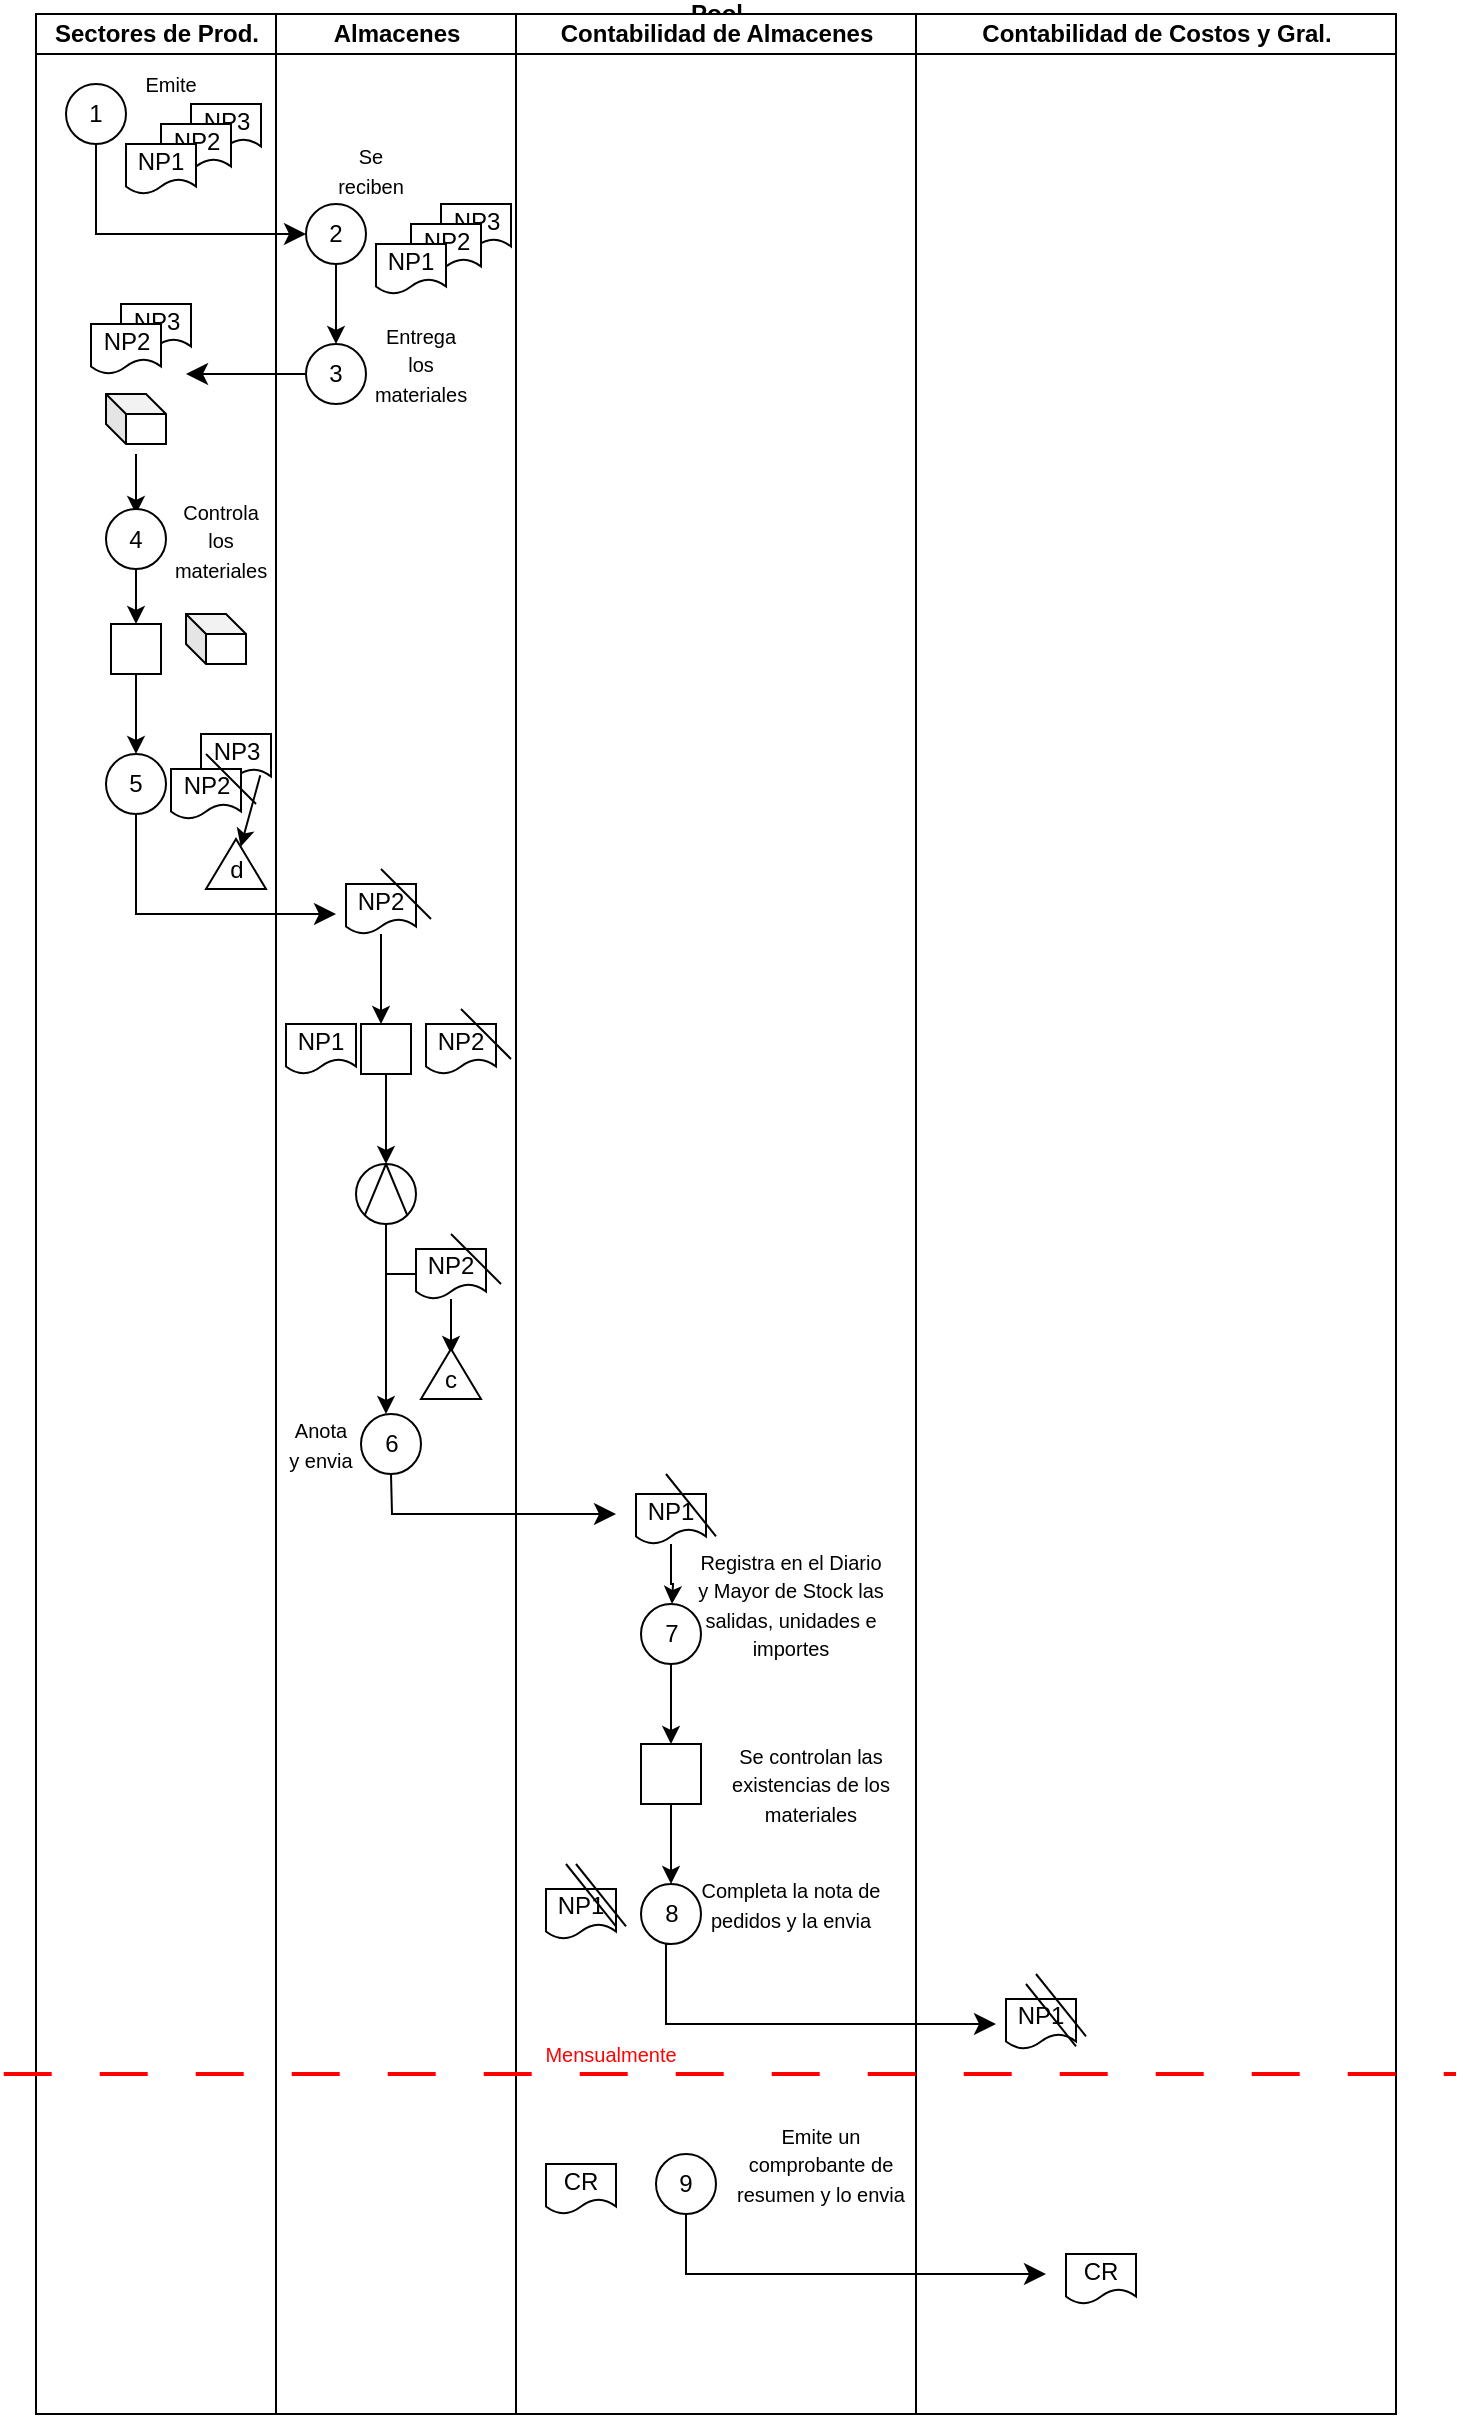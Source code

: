 <mxfile version="22.0.3" type="device">
  <diagram name="Página-1" id="sW1KA7AYZyVYEQ3tkRH6">
    <mxGraphModel dx="503" dy="1904" grid="1" gridSize="5" guides="1" tooltips="1" connect="1" arrows="1" fold="1" page="1" pageScale="1" pageWidth="900" pageHeight="1600" math="0" shadow="0">
      <root>
        <mxCell id="0" />
        <mxCell id="1" parent="0" />
        <mxCell id="k_RozOxkvB2d1GZJaJB8-33" value="Pool" style="swimlane;childLayout=stackLayout;resizeParent=1;resizeParentMax=0;startSize=0;html=1;" parent="1" vertex="1">
          <mxGeometry x="30" y="5" width="680" height="1200" as="geometry" />
        </mxCell>
        <mxCell id="k_RozOxkvB2d1GZJaJB8-34" value="Sectores de Prod." style="swimlane;startSize=20;html=1;" parent="k_RozOxkvB2d1GZJaJB8-33" vertex="1">
          <mxGeometry width="120" height="1200" as="geometry" />
        </mxCell>
        <mxCell id="JJXoWRjUlbfeYxnv3nY6-1" value="1" style="ellipse;whiteSpace=wrap;html=1;aspect=fixed;" vertex="1" parent="k_RozOxkvB2d1GZJaJB8-34">
          <mxGeometry x="15" y="35" width="30" height="30" as="geometry" />
        </mxCell>
        <mxCell id="JJXoWRjUlbfeYxnv3nY6-2" value="&lt;font style=&quot;font-size: 10px;&quot;&gt;Emite&lt;/font&gt;" style="text;html=1;strokeColor=none;fillColor=none;align=center;verticalAlign=middle;whiteSpace=wrap;rounded=0;" vertex="1" parent="k_RozOxkvB2d1GZJaJB8-34">
          <mxGeometry x="50" y="30" width="35" height="10" as="geometry" />
        </mxCell>
        <mxCell id="JJXoWRjUlbfeYxnv3nY6-3" value="NP3" style="shape=document;whiteSpace=wrap;html=1;boundedLbl=1;" vertex="1" parent="k_RozOxkvB2d1GZJaJB8-34">
          <mxGeometry x="77.5" y="45" width="35" height="25" as="geometry" />
        </mxCell>
        <mxCell id="JJXoWRjUlbfeYxnv3nY6-4" value="NP2" style="shape=document;whiteSpace=wrap;html=1;boundedLbl=1;" vertex="1" parent="k_RozOxkvB2d1GZJaJB8-34">
          <mxGeometry x="62.5" y="55" width="35" height="25" as="geometry" />
        </mxCell>
        <mxCell id="JJXoWRjUlbfeYxnv3nY6-5" value="NP1" style="shape=document;whiteSpace=wrap;html=1;boundedLbl=1;" vertex="1" parent="k_RozOxkvB2d1GZJaJB8-34">
          <mxGeometry x="45" y="65" width="35" height="25" as="geometry" />
        </mxCell>
        <mxCell id="JJXoWRjUlbfeYxnv3nY6-13" value="" style="edgeStyle=elbowEdgeStyle;elbow=horizontal;endArrow=classic;html=1;curved=0;rounded=0;endSize=8;startSize=8;exitX=0;exitY=0.5;exitDx=0;exitDy=0;" edge="1" parent="k_RozOxkvB2d1GZJaJB8-34" source="JJXoWRjUlbfeYxnv3nY6-14">
          <mxGeometry width="50" height="50" relative="1" as="geometry">
            <mxPoint x="150" y="205" as="sourcePoint" />
            <mxPoint x="75" y="180" as="targetPoint" />
          </mxGeometry>
        </mxCell>
        <mxCell id="JJXoWRjUlbfeYxnv3nY6-18" value="NP3" style="shape=document;whiteSpace=wrap;html=1;boundedLbl=1;" vertex="1" parent="k_RozOxkvB2d1GZJaJB8-34">
          <mxGeometry x="42.5" y="145" width="35" height="25" as="geometry" />
        </mxCell>
        <mxCell id="JJXoWRjUlbfeYxnv3nY6-19" value="NP2" style="shape=document;whiteSpace=wrap;html=1;boundedLbl=1;" vertex="1" parent="k_RozOxkvB2d1GZJaJB8-34">
          <mxGeometry x="27.5" y="155" width="35" height="25" as="geometry" />
        </mxCell>
        <mxCell id="JJXoWRjUlbfeYxnv3nY6-21" style="edgeStyle=orthogonalEdgeStyle;rounded=0;orthogonalLoop=1;jettySize=auto;html=1;" edge="1" parent="k_RozOxkvB2d1GZJaJB8-34">
          <mxGeometry relative="1" as="geometry">
            <mxPoint x="50" y="250" as="targetPoint" />
            <mxPoint x="50" y="220" as="sourcePoint" />
          </mxGeometry>
        </mxCell>
        <mxCell id="JJXoWRjUlbfeYxnv3nY6-20" value="" style="shape=cube;whiteSpace=wrap;html=1;boundedLbl=1;backgroundOutline=1;darkOpacity=0.05;darkOpacity2=0.1;size=10;" vertex="1" parent="k_RozOxkvB2d1GZJaJB8-34">
          <mxGeometry x="35" y="190" width="30" height="25" as="geometry" />
        </mxCell>
        <mxCell id="JJXoWRjUlbfeYxnv3nY6-29" style="edgeStyle=orthogonalEdgeStyle;rounded=0;orthogonalLoop=1;jettySize=auto;html=1;" edge="1" parent="k_RozOxkvB2d1GZJaJB8-34" source="JJXoWRjUlbfeYxnv3nY6-22">
          <mxGeometry relative="1" as="geometry">
            <mxPoint x="50" y="370" as="targetPoint" />
          </mxGeometry>
        </mxCell>
        <mxCell id="JJXoWRjUlbfeYxnv3nY6-22" value="" style="whiteSpace=wrap;html=1;aspect=fixed;" vertex="1" parent="k_RozOxkvB2d1GZJaJB8-34">
          <mxGeometry x="37.5" y="305" width="25" height="25" as="geometry" />
        </mxCell>
        <mxCell id="JJXoWRjUlbfeYxnv3nY6-25" value="&lt;font style=&quot;font-size: 10px;&quot;&gt;Controla los materiales&lt;/font&gt;" style="text;html=1;strokeColor=none;fillColor=none;align=center;verticalAlign=middle;whiteSpace=wrap;rounded=0;" vertex="1" parent="k_RozOxkvB2d1GZJaJB8-34">
          <mxGeometry x="75" y="257.5" width="35" height="10" as="geometry" />
        </mxCell>
        <mxCell id="JJXoWRjUlbfeYxnv3nY6-27" style="edgeStyle=orthogonalEdgeStyle;rounded=0;orthogonalLoop=1;jettySize=auto;html=1;entryX=0.5;entryY=0;entryDx=0;entryDy=0;" edge="1" parent="k_RozOxkvB2d1GZJaJB8-34" source="JJXoWRjUlbfeYxnv3nY6-26" target="JJXoWRjUlbfeYxnv3nY6-22">
          <mxGeometry relative="1" as="geometry" />
        </mxCell>
        <mxCell id="JJXoWRjUlbfeYxnv3nY6-26" value="4" style="ellipse;whiteSpace=wrap;html=1;aspect=fixed;" vertex="1" parent="k_RozOxkvB2d1GZJaJB8-34">
          <mxGeometry x="35" y="247.5" width="30" height="30" as="geometry" />
        </mxCell>
        <mxCell id="JJXoWRjUlbfeYxnv3nY6-28" value="" style="shape=cube;whiteSpace=wrap;html=1;boundedLbl=1;backgroundOutline=1;darkOpacity=0.05;darkOpacity2=0.1;size=10;" vertex="1" parent="k_RozOxkvB2d1GZJaJB8-34">
          <mxGeometry x="75" y="300" width="30" height="25" as="geometry" />
        </mxCell>
        <mxCell id="JJXoWRjUlbfeYxnv3nY6-30" value="5" style="ellipse;whiteSpace=wrap;html=1;aspect=fixed;" vertex="1" parent="k_RozOxkvB2d1GZJaJB8-34">
          <mxGeometry x="35" y="370" width="30" height="30" as="geometry" />
        </mxCell>
        <mxCell id="JJXoWRjUlbfeYxnv3nY6-31" value="NP3" style="shape=document;whiteSpace=wrap;html=1;boundedLbl=1;" vertex="1" parent="k_RozOxkvB2d1GZJaJB8-34">
          <mxGeometry x="82.5" y="360" width="35" height="25" as="geometry" />
        </mxCell>
        <mxCell id="JJXoWRjUlbfeYxnv3nY6-32" value="NP2" style="shape=document;whiteSpace=wrap;html=1;boundedLbl=1;" vertex="1" parent="k_RozOxkvB2d1GZJaJB8-34">
          <mxGeometry x="67.5" y="377.5" width="35" height="25" as="geometry" />
        </mxCell>
        <mxCell id="JJXoWRjUlbfeYxnv3nY6-34" value="" style="triangle;whiteSpace=wrap;html=1;rotation=-90;" vertex="1" parent="k_RozOxkvB2d1GZJaJB8-34">
          <mxGeometry x="87.5" y="410" width="25" height="30" as="geometry" />
        </mxCell>
        <mxCell id="JJXoWRjUlbfeYxnv3nY6-33" value="" style="endArrow=classic;html=1;rounded=0;exitX=0.847;exitY=0.826;exitDx=0;exitDy=0;exitPerimeter=0;" edge="1" parent="k_RozOxkvB2d1GZJaJB8-34" source="JJXoWRjUlbfeYxnv3nY6-31" target="JJXoWRjUlbfeYxnv3nY6-34">
          <mxGeometry width="50" height="50" relative="1" as="geometry">
            <mxPoint x="185" y="440" as="sourcePoint" />
            <mxPoint x="95" y="420" as="targetPoint" />
          </mxGeometry>
        </mxCell>
        <mxCell id="JJXoWRjUlbfeYxnv3nY6-35" value="d" style="text;html=1;strokeColor=none;fillColor=none;align=center;verticalAlign=middle;whiteSpace=wrap;rounded=0;" vertex="1" parent="k_RozOxkvB2d1GZJaJB8-34">
          <mxGeometry x="87.5" y="425" width="25" height="5" as="geometry" />
        </mxCell>
        <mxCell id="JJXoWRjUlbfeYxnv3nY6-36" value="" style="endArrow=none;html=1;rounded=0;" edge="1" parent="k_RozOxkvB2d1GZJaJB8-34">
          <mxGeometry width="50" height="50" relative="1" as="geometry">
            <mxPoint x="110" y="395" as="sourcePoint" />
            <mxPoint x="85" y="370" as="targetPoint" />
          </mxGeometry>
        </mxCell>
        <mxCell id="k_RozOxkvB2d1GZJaJB8-35" value="Almacenes" style="swimlane;startSize=20;html=1;" parent="k_RozOxkvB2d1GZJaJB8-33" vertex="1">
          <mxGeometry x="120" width="120" height="1200" as="geometry" />
        </mxCell>
        <mxCell id="JJXoWRjUlbfeYxnv3nY6-15" style="edgeStyle=orthogonalEdgeStyle;rounded=0;orthogonalLoop=1;jettySize=auto;html=1;entryX=0.5;entryY=0;entryDx=0;entryDy=0;" edge="1" parent="k_RozOxkvB2d1GZJaJB8-35" source="JJXoWRjUlbfeYxnv3nY6-7" target="JJXoWRjUlbfeYxnv3nY6-14">
          <mxGeometry relative="1" as="geometry" />
        </mxCell>
        <mxCell id="JJXoWRjUlbfeYxnv3nY6-7" value="2" style="ellipse;whiteSpace=wrap;html=1;aspect=fixed;" vertex="1" parent="k_RozOxkvB2d1GZJaJB8-35">
          <mxGeometry x="15" y="95" width="30" height="30" as="geometry" />
        </mxCell>
        <mxCell id="JJXoWRjUlbfeYxnv3nY6-8" value="&lt;font style=&quot;font-size: 10px;&quot;&gt;Se reciben&lt;/font&gt;" style="text;html=1;strokeColor=none;fillColor=none;align=center;verticalAlign=middle;whiteSpace=wrap;rounded=0;" vertex="1" parent="k_RozOxkvB2d1GZJaJB8-35">
          <mxGeometry x="30" y="72.5" width="35" height="10" as="geometry" />
        </mxCell>
        <mxCell id="JJXoWRjUlbfeYxnv3nY6-9" value="NP3" style="shape=document;whiteSpace=wrap;html=1;boundedLbl=1;" vertex="1" parent="k_RozOxkvB2d1GZJaJB8-35">
          <mxGeometry x="82.5" y="95" width="35" height="25" as="geometry" />
        </mxCell>
        <mxCell id="JJXoWRjUlbfeYxnv3nY6-10" value="NP2" style="shape=document;whiteSpace=wrap;html=1;boundedLbl=1;" vertex="1" parent="k_RozOxkvB2d1GZJaJB8-35">
          <mxGeometry x="67.5" y="105" width="35" height="25" as="geometry" />
        </mxCell>
        <mxCell id="JJXoWRjUlbfeYxnv3nY6-11" value="NP1" style="shape=document;whiteSpace=wrap;html=1;boundedLbl=1;" vertex="1" parent="k_RozOxkvB2d1GZJaJB8-35">
          <mxGeometry x="50" y="115" width="35" height="25" as="geometry" />
        </mxCell>
        <mxCell id="JJXoWRjUlbfeYxnv3nY6-14" value="3" style="ellipse;whiteSpace=wrap;html=1;aspect=fixed;" vertex="1" parent="k_RozOxkvB2d1GZJaJB8-35">
          <mxGeometry x="15" y="165" width="30" height="30" as="geometry" />
        </mxCell>
        <mxCell id="JJXoWRjUlbfeYxnv3nY6-16" value="&lt;font style=&quot;font-size: 10px;&quot;&gt;Entrega los materiales&lt;/font&gt;" style="text;html=1;strokeColor=none;fillColor=none;align=center;verticalAlign=middle;whiteSpace=wrap;rounded=0;" vertex="1" parent="k_RozOxkvB2d1GZJaJB8-35">
          <mxGeometry x="55" y="170" width="35" height="10" as="geometry" />
        </mxCell>
        <mxCell id="JJXoWRjUlbfeYxnv3nY6-49" style="edgeStyle=orthogonalEdgeStyle;rounded=0;orthogonalLoop=1;jettySize=auto;html=1;" edge="1" parent="k_RozOxkvB2d1GZJaJB8-35" source="JJXoWRjUlbfeYxnv3nY6-42">
          <mxGeometry relative="1" as="geometry">
            <mxPoint x="55" y="575" as="targetPoint" />
          </mxGeometry>
        </mxCell>
        <mxCell id="JJXoWRjUlbfeYxnv3nY6-42" value="" style="whiteSpace=wrap;html=1;aspect=fixed;" vertex="1" parent="k_RozOxkvB2d1GZJaJB8-35">
          <mxGeometry x="42.5" y="505" width="25" height="25" as="geometry" />
        </mxCell>
        <mxCell id="JJXoWRjUlbfeYxnv3nY6-46" style="edgeStyle=orthogonalEdgeStyle;rounded=0;orthogonalLoop=1;jettySize=auto;html=1;" edge="1" parent="k_RozOxkvB2d1GZJaJB8-35" source="JJXoWRjUlbfeYxnv3nY6-43">
          <mxGeometry relative="1" as="geometry">
            <mxPoint x="87.5" y="670" as="targetPoint" />
          </mxGeometry>
        </mxCell>
        <mxCell id="JJXoWRjUlbfeYxnv3nY6-43" value="NP2" style="shape=document;whiteSpace=wrap;html=1;boundedLbl=1;" vertex="1" parent="k_RozOxkvB2d1GZJaJB8-35">
          <mxGeometry x="70" y="617.5" width="35" height="25" as="geometry" />
        </mxCell>
        <mxCell id="JJXoWRjUlbfeYxnv3nY6-44" value="" style="endArrow=none;html=1;rounded=0;" edge="1" parent="k_RozOxkvB2d1GZJaJB8-35">
          <mxGeometry width="50" height="50" relative="1" as="geometry">
            <mxPoint x="112.5" y="635" as="sourcePoint" />
            <mxPoint x="87.5" y="610" as="targetPoint" />
          </mxGeometry>
        </mxCell>
        <mxCell id="JJXoWRjUlbfeYxnv3nY6-45" value="NP1" style="shape=document;whiteSpace=wrap;html=1;boundedLbl=1;" vertex="1" parent="k_RozOxkvB2d1GZJaJB8-35">
          <mxGeometry x="5" y="505" width="35" height="25" as="geometry" />
        </mxCell>
        <mxCell id="JJXoWRjUlbfeYxnv3nY6-47" value="" style="triangle;whiteSpace=wrap;html=1;rotation=-90;" vertex="1" parent="k_RozOxkvB2d1GZJaJB8-35">
          <mxGeometry x="75" y="665" width="25" height="30" as="geometry" />
        </mxCell>
        <mxCell id="JJXoWRjUlbfeYxnv3nY6-48" value="c" style="text;html=1;strokeColor=none;fillColor=none;align=center;verticalAlign=middle;whiteSpace=wrap;rounded=0;" vertex="1" parent="k_RozOxkvB2d1GZJaJB8-35">
          <mxGeometry x="75" y="680" width="25" height="5" as="geometry" />
        </mxCell>
        <mxCell id="JJXoWRjUlbfeYxnv3nY6-53" style="edgeStyle=orthogonalEdgeStyle;rounded=0;orthogonalLoop=1;jettySize=auto;html=1;" edge="1" parent="k_RozOxkvB2d1GZJaJB8-35" source="JJXoWRjUlbfeYxnv3nY6-50">
          <mxGeometry relative="1" as="geometry">
            <mxPoint x="55" y="700" as="targetPoint" />
          </mxGeometry>
        </mxCell>
        <mxCell id="JJXoWRjUlbfeYxnv3nY6-50" value="" style="ellipse;whiteSpace=wrap;html=1;aspect=fixed;" vertex="1" parent="k_RozOxkvB2d1GZJaJB8-35">
          <mxGeometry x="40" y="575" width="30" height="30" as="geometry" />
        </mxCell>
        <mxCell id="JJXoWRjUlbfeYxnv3nY6-51" value="" style="endArrow=none;html=1;rounded=0;entryX=0.5;entryY=0;entryDx=0;entryDy=0;exitX=0;exitY=1;exitDx=0;exitDy=0;" edge="1" parent="k_RozOxkvB2d1GZJaJB8-35" source="JJXoWRjUlbfeYxnv3nY6-50" target="JJXoWRjUlbfeYxnv3nY6-50">
          <mxGeometry width="50" height="50" relative="1" as="geometry">
            <mxPoint x="65" y="555" as="sourcePoint" />
            <mxPoint x="115" y="505" as="targetPoint" />
          </mxGeometry>
        </mxCell>
        <mxCell id="JJXoWRjUlbfeYxnv3nY6-52" value="" style="endArrow=none;html=1;rounded=0;entryX=0.5;entryY=0;entryDx=0;entryDy=0;exitX=1;exitY=1;exitDx=0;exitDy=0;" edge="1" parent="k_RozOxkvB2d1GZJaJB8-35" source="JJXoWRjUlbfeYxnv3nY6-50" target="JJXoWRjUlbfeYxnv3nY6-50">
          <mxGeometry width="50" height="50" relative="1" as="geometry">
            <mxPoint x="65" y="555" as="sourcePoint" />
            <mxPoint x="115" y="505" as="targetPoint" />
          </mxGeometry>
        </mxCell>
        <mxCell id="JJXoWRjUlbfeYxnv3nY6-55" value="6" style="ellipse;whiteSpace=wrap;html=1;aspect=fixed;" vertex="1" parent="k_RozOxkvB2d1GZJaJB8-35">
          <mxGeometry x="42.5" y="700" width="30" height="30" as="geometry" />
        </mxCell>
        <mxCell id="JJXoWRjUlbfeYxnv3nY6-56" value="&lt;font style=&quot;font-size: 10px;&quot;&gt;Anota y envia&lt;/font&gt;" style="text;html=1;strokeColor=none;fillColor=none;align=center;verticalAlign=middle;whiteSpace=wrap;rounded=0;" vertex="1" parent="k_RozOxkvB2d1GZJaJB8-35">
          <mxGeometry x="5" y="710" width="35" height="10" as="geometry" />
        </mxCell>
        <mxCell id="JJXoWRjUlbfeYxnv3nY6-60" value="NP2" style="shape=document;whiteSpace=wrap;html=1;boundedLbl=1;" vertex="1" parent="k_RozOxkvB2d1GZJaJB8-35">
          <mxGeometry x="75" y="505" width="35" height="25" as="geometry" />
        </mxCell>
        <mxCell id="JJXoWRjUlbfeYxnv3nY6-61" value="" style="endArrow=none;html=1;rounded=0;" edge="1" parent="k_RozOxkvB2d1GZJaJB8-35">
          <mxGeometry width="50" height="50" relative="1" as="geometry">
            <mxPoint x="117.5" y="522.5" as="sourcePoint" />
            <mxPoint x="92.5" y="497.5" as="targetPoint" />
          </mxGeometry>
        </mxCell>
        <mxCell id="k_RozOxkvB2d1GZJaJB8-36" value="Contabilidad de Almacenes" style="swimlane;startSize=20;html=1;" parent="k_RozOxkvB2d1GZJaJB8-33" vertex="1">
          <mxGeometry x="240" width="200" height="1200" as="geometry" />
        </mxCell>
        <mxCell id="JJXoWRjUlbfeYxnv3nY6-125" style="edgeStyle=orthogonalEdgeStyle;rounded=0;orthogonalLoop=1;jettySize=auto;html=1;" edge="1" parent="k_RozOxkvB2d1GZJaJB8-36" source="JJXoWRjUlbfeYxnv3nY6-58">
          <mxGeometry relative="1" as="geometry">
            <mxPoint x="77.5" y="865" as="targetPoint" />
          </mxGeometry>
        </mxCell>
        <mxCell id="JJXoWRjUlbfeYxnv3nY6-58" value="7" style="ellipse;whiteSpace=wrap;html=1;aspect=fixed;" vertex="1" parent="k_RozOxkvB2d1GZJaJB8-36">
          <mxGeometry x="62.5" y="795" width="30" height="30" as="geometry" />
        </mxCell>
        <mxCell id="JJXoWRjUlbfeYxnv3nY6-124" style="edgeStyle=orthogonalEdgeStyle;rounded=0;orthogonalLoop=1;jettySize=auto;html=1;" edge="1" parent="k_RozOxkvB2d1GZJaJB8-36" source="JJXoWRjUlbfeYxnv3nY6-123">
          <mxGeometry relative="1" as="geometry">
            <mxPoint x="78" y="795" as="targetPoint" />
          </mxGeometry>
        </mxCell>
        <mxCell id="JJXoWRjUlbfeYxnv3nY6-123" value="NP1" style="shape=document;whiteSpace=wrap;html=1;boundedLbl=1;" vertex="1" parent="k_RozOxkvB2d1GZJaJB8-36">
          <mxGeometry x="60" y="740" width="35" height="25" as="geometry" />
        </mxCell>
        <mxCell id="JJXoWRjUlbfeYxnv3nY6-59" value="&lt;font style=&quot;font-size: 10px;&quot;&gt;Registra en el Diario y Mayor de Stock las salidas, unidades e importes&lt;/font&gt;" style="text;html=1;strokeColor=none;fillColor=none;align=center;verticalAlign=middle;whiteSpace=wrap;rounded=0;" vertex="1" parent="k_RozOxkvB2d1GZJaJB8-36">
          <mxGeometry x="90" y="790" width="95" height="10" as="geometry" />
        </mxCell>
        <mxCell id="JJXoWRjUlbfeYxnv3nY6-128" style="edgeStyle=orthogonalEdgeStyle;rounded=0;orthogonalLoop=1;jettySize=auto;html=1;" edge="1" parent="k_RozOxkvB2d1GZJaJB8-36" source="JJXoWRjUlbfeYxnv3nY6-126">
          <mxGeometry relative="1" as="geometry">
            <mxPoint x="77.5" y="935" as="targetPoint" />
          </mxGeometry>
        </mxCell>
        <mxCell id="JJXoWRjUlbfeYxnv3nY6-126" value="" style="whiteSpace=wrap;html=1;aspect=fixed;" vertex="1" parent="k_RozOxkvB2d1GZJaJB8-36">
          <mxGeometry x="62.5" y="865" width="30" height="30" as="geometry" />
        </mxCell>
        <mxCell id="JJXoWRjUlbfeYxnv3nY6-127" value="&lt;font style=&quot;font-size: 10px;&quot;&gt;Se controlan las existencias de los materiales&lt;/font&gt;" style="text;html=1;strokeColor=none;fillColor=none;align=center;verticalAlign=middle;whiteSpace=wrap;rounded=0;" vertex="1" parent="k_RozOxkvB2d1GZJaJB8-36">
          <mxGeometry x="100" y="880" width="95" height="10" as="geometry" />
        </mxCell>
        <mxCell id="JJXoWRjUlbfeYxnv3nY6-129" value="8" style="ellipse;whiteSpace=wrap;html=1;aspect=fixed;" vertex="1" parent="k_RozOxkvB2d1GZJaJB8-36">
          <mxGeometry x="62.5" y="935" width="30" height="30" as="geometry" />
        </mxCell>
        <mxCell id="JJXoWRjUlbfeYxnv3nY6-130" value="&lt;font style=&quot;font-size: 10px;&quot;&gt;Completa la nota de pedidos y la envia&lt;/font&gt;" style="text;html=1;strokeColor=none;fillColor=none;align=center;verticalAlign=middle;whiteSpace=wrap;rounded=0;" vertex="1" parent="k_RozOxkvB2d1GZJaJB8-36">
          <mxGeometry x="90" y="940" width="95" height="10" as="geometry" />
        </mxCell>
        <mxCell id="JJXoWRjUlbfeYxnv3nY6-131" value="NP1" style="shape=document;whiteSpace=wrap;html=1;boundedLbl=1;" vertex="1" parent="k_RozOxkvB2d1GZJaJB8-36">
          <mxGeometry x="15" y="937.5" width="35" height="25" as="geometry" />
        </mxCell>
        <mxCell id="JJXoWRjUlbfeYxnv3nY6-136" value="" style="endArrow=none;html=1;rounded=0;" edge="1" parent="k_RozOxkvB2d1GZJaJB8-36">
          <mxGeometry width="50" height="50" relative="1" as="geometry">
            <mxPoint x="25" y="925" as="sourcePoint" />
            <mxPoint x="50" y="956.143" as="targetPoint" />
          </mxGeometry>
        </mxCell>
        <mxCell id="JJXoWRjUlbfeYxnv3nY6-138" value="" style="endArrow=none;html=1;rounded=0;" edge="1" parent="k_RozOxkvB2d1GZJaJB8-36">
          <mxGeometry width="50" height="50" relative="1" as="geometry">
            <mxPoint x="75" y="730" as="sourcePoint" />
            <mxPoint x="100" y="761.143" as="targetPoint" />
          </mxGeometry>
        </mxCell>
        <mxCell id="JJXoWRjUlbfeYxnv3nY6-139" value="9" style="ellipse;whiteSpace=wrap;html=1;aspect=fixed;" vertex="1" parent="k_RozOxkvB2d1GZJaJB8-36">
          <mxGeometry x="70" y="1070" width="30" height="30" as="geometry" />
        </mxCell>
        <mxCell id="JJXoWRjUlbfeYxnv3nY6-140" value="&lt;font style=&quot;font-size: 10px;&quot;&gt;Emite un comprobante de resumen y lo envia&lt;/font&gt;" style="text;html=1;strokeColor=none;fillColor=none;align=center;verticalAlign=middle;whiteSpace=wrap;rounded=0;" vertex="1" parent="k_RozOxkvB2d1GZJaJB8-36">
          <mxGeometry x="105" y="1070" width="95" height="10" as="geometry" />
        </mxCell>
        <mxCell id="JJXoWRjUlbfeYxnv3nY6-141" value="CR" style="shape=document;whiteSpace=wrap;html=1;boundedLbl=1;" vertex="1" parent="k_RozOxkvB2d1GZJaJB8-36">
          <mxGeometry x="15" y="1075" width="35" height="25" as="geometry" />
        </mxCell>
        <mxCell id="JJXoWRjUlbfeYxnv3nY6-147" value="&lt;font color=&quot;#fb0404&quot; style=&quot;font-size: 10px;&quot;&gt;Mensualmente&lt;/font&gt;" style="text;html=1;strokeColor=none;fillColor=none;align=center;verticalAlign=middle;whiteSpace=wrap;rounded=0;" vertex="1" parent="k_RozOxkvB2d1GZJaJB8-36">
          <mxGeometry y="1015" width="95" height="10" as="geometry" />
        </mxCell>
        <mxCell id="k_RozOxkvB2d1GZJaJB8-38" value="Contabilidad de Costos y Gral." style="swimlane;startSize=20;html=1;" parent="k_RozOxkvB2d1GZJaJB8-33" vertex="1">
          <mxGeometry x="440" width="240" height="1200" as="geometry" />
        </mxCell>
        <mxCell id="JJXoWRjUlbfeYxnv3nY6-134" value="NP1" style="shape=document;whiteSpace=wrap;html=1;boundedLbl=1;" vertex="1" parent="k_RozOxkvB2d1GZJaJB8-38">
          <mxGeometry x="45" y="992.5" width="35" height="25" as="geometry" />
        </mxCell>
        <mxCell id="JJXoWRjUlbfeYxnv3nY6-135" value="" style="endArrow=none;html=1;rounded=0;" edge="1" parent="k_RozOxkvB2d1GZJaJB8-38">
          <mxGeometry width="50" height="50" relative="1" as="geometry">
            <mxPoint x="60" y="980" as="sourcePoint" />
            <mxPoint x="85" y="1011.143" as="targetPoint" />
          </mxGeometry>
        </mxCell>
        <mxCell id="JJXoWRjUlbfeYxnv3nY6-137" value="" style="endArrow=none;html=1;rounded=0;" edge="1" parent="k_RozOxkvB2d1GZJaJB8-38">
          <mxGeometry width="50" height="50" relative="1" as="geometry">
            <mxPoint x="55" y="985" as="sourcePoint" />
            <mxPoint x="80" y="1016.143" as="targetPoint" />
          </mxGeometry>
        </mxCell>
        <mxCell id="JJXoWRjUlbfeYxnv3nY6-145" value="CR" style="shape=document;whiteSpace=wrap;html=1;boundedLbl=1;" vertex="1" parent="k_RozOxkvB2d1GZJaJB8-38">
          <mxGeometry x="75" y="1120" width="35" height="25" as="geometry" />
        </mxCell>
        <mxCell id="JJXoWRjUlbfeYxnv3nY6-6" value="" style="edgeStyle=elbowEdgeStyle;elbow=horizontal;endArrow=classic;html=1;curved=0;rounded=0;endSize=8;startSize=8;exitX=0.5;exitY=1;exitDx=0;exitDy=0;entryX=0;entryY=0.5;entryDx=0;entryDy=0;" edge="1" parent="k_RozOxkvB2d1GZJaJB8-33" source="JJXoWRjUlbfeYxnv3nY6-1" target="JJXoWRjUlbfeYxnv3nY6-7">
          <mxGeometry width="50" height="50" relative="1" as="geometry">
            <mxPoint x="185" y="95" as="sourcePoint" />
            <mxPoint x="160" y="110" as="targetPoint" />
            <Array as="points">
              <mxPoint x="30" y="90" />
            </Array>
          </mxGeometry>
        </mxCell>
        <mxCell id="JJXoWRjUlbfeYxnv3nY6-37" value="" style="edgeStyle=elbowEdgeStyle;elbow=horizontal;endArrow=classic;html=1;curved=0;rounded=0;endSize=8;startSize=8;exitX=0.5;exitY=1;exitDx=0;exitDy=0;" edge="1" parent="1" source="JJXoWRjUlbfeYxnv3nY6-30">
          <mxGeometry width="50" height="50" relative="1" as="geometry">
            <mxPoint x="215" y="445" as="sourcePoint" />
            <mxPoint x="180" y="455" as="targetPoint" />
            <Array as="points">
              <mxPoint x="80" y="435" />
            </Array>
          </mxGeometry>
        </mxCell>
        <mxCell id="JJXoWRjUlbfeYxnv3nY6-40" style="edgeStyle=orthogonalEdgeStyle;rounded=0;orthogonalLoop=1;jettySize=auto;html=1;" edge="1" parent="1" source="JJXoWRjUlbfeYxnv3nY6-38">
          <mxGeometry relative="1" as="geometry">
            <mxPoint x="202.5" y="510" as="targetPoint" />
          </mxGeometry>
        </mxCell>
        <mxCell id="JJXoWRjUlbfeYxnv3nY6-38" value="NP2" style="shape=document;whiteSpace=wrap;html=1;boundedLbl=1;" vertex="1" parent="1">
          <mxGeometry x="185" y="440" width="35" height="25" as="geometry" />
        </mxCell>
        <mxCell id="JJXoWRjUlbfeYxnv3nY6-39" value="" style="endArrow=none;html=1;rounded=0;" edge="1" parent="1">
          <mxGeometry width="50" height="50" relative="1" as="geometry">
            <mxPoint x="227.5" y="457.5" as="sourcePoint" />
            <mxPoint x="202.5" y="432.5" as="targetPoint" />
          </mxGeometry>
        </mxCell>
        <mxCell id="JJXoWRjUlbfeYxnv3nY6-54" value="" style="endArrow=none;html=1;rounded=0;entryX=0;entryY=0.5;entryDx=0;entryDy=0;" edge="1" parent="1" target="JJXoWRjUlbfeYxnv3nY6-43">
          <mxGeometry width="50" height="50" relative="1" as="geometry">
            <mxPoint x="205" y="635" as="sourcePoint" />
            <mxPoint x="265" y="610" as="targetPoint" />
          </mxGeometry>
        </mxCell>
        <mxCell id="JJXoWRjUlbfeYxnv3nY6-57" value="" style="edgeStyle=elbowEdgeStyle;elbow=horizontal;endArrow=classic;html=1;curved=0;rounded=0;endSize=8;startSize=8;exitX=0.5;exitY=1;exitDx=0;exitDy=0;" edge="1" parent="1" source="JJXoWRjUlbfeYxnv3nY6-55">
          <mxGeometry width="50" height="50" relative="1" as="geometry">
            <mxPoint x="215" y="775" as="sourcePoint" />
            <mxPoint x="320" y="755" as="targetPoint" />
            <Array as="points">
              <mxPoint x="208" y="750" />
            </Array>
          </mxGeometry>
        </mxCell>
        <mxCell id="JJXoWRjUlbfeYxnv3nY6-132" value="" style="endArrow=none;html=1;rounded=0;" edge="1" parent="1">
          <mxGeometry width="50" height="50" relative="1" as="geometry">
            <mxPoint x="300" y="930" as="sourcePoint" />
            <mxPoint x="325" y="961.143" as="targetPoint" />
          </mxGeometry>
        </mxCell>
        <mxCell id="JJXoWRjUlbfeYxnv3nY6-133" value="" style="edgeStyle=elbowEdgeStyle;elbow=horizontal;endArrow=classic;html=1;curved=0;rounded=0;endSize=8;startSize=8;exitX=0.5;exitY=1;exitDx=0;exitDy=0;" edge="1" parent="1" source="JJXoWRjUlbfeYxnv3nY6-129">
          <mxGeometry width="50" height="50" relative="1" as="geometry">
            <mxPoint x="415" y="940" as="sourcePoint" />
            <mxPoint x="510" y="1010" as="targetPoint" />
            <Array as="points">
              <mxPoint x="345" y="990" />
            </Array>
          </mxGeometry>
        </mxCell>
        <mxCell id="JJXoWRjUlbfeYxnv3nY6-144" value="" style="edgeStyle=elbowEdgeStyle;elbow=horizontal;endArrow=classic;html=1;curved=0;rounded=0;endSize=8;startSize=8;exitX=0.5;exitY=1;exitDx=0;exitDy=0;" edge="1" parent="1" source="JJXoWRjUlbfeYxnv3nY6-139">
          <mxGeometry width="50" height="50" relative="1" as="geometry">
            <mxPoint x="425" y="1130" as="sourcePoint" />
            <mxPoint x="535" y="1135" as="targetPoint" />
            <Array as="points">
              <mxPoint x="355" y="1120" />
            </Array>
          </mxGeometry>
        </mxCell>
        <mxCell id="JJXoWRjUlbfeYxnv3nY6-146" value="" style="endArrow=none;dashed=1;html=1;strokeWidth=2;rounded=0;dashPattern=12 12;strokeColor=#ff0000;" edge="1" parent="1">
          <mxGeometry width="50" height="50" relative="1" as="geometry">
            <mxPoint x="13.857" y="1035" as="sourcePoint" />
            <mxPoint x="740" y="1035" as="targetPoint" />
          </mxGeometry>
        </mxCell>
      </root>
    </mxGraphModel>
  </diagram>
</mxfile>
